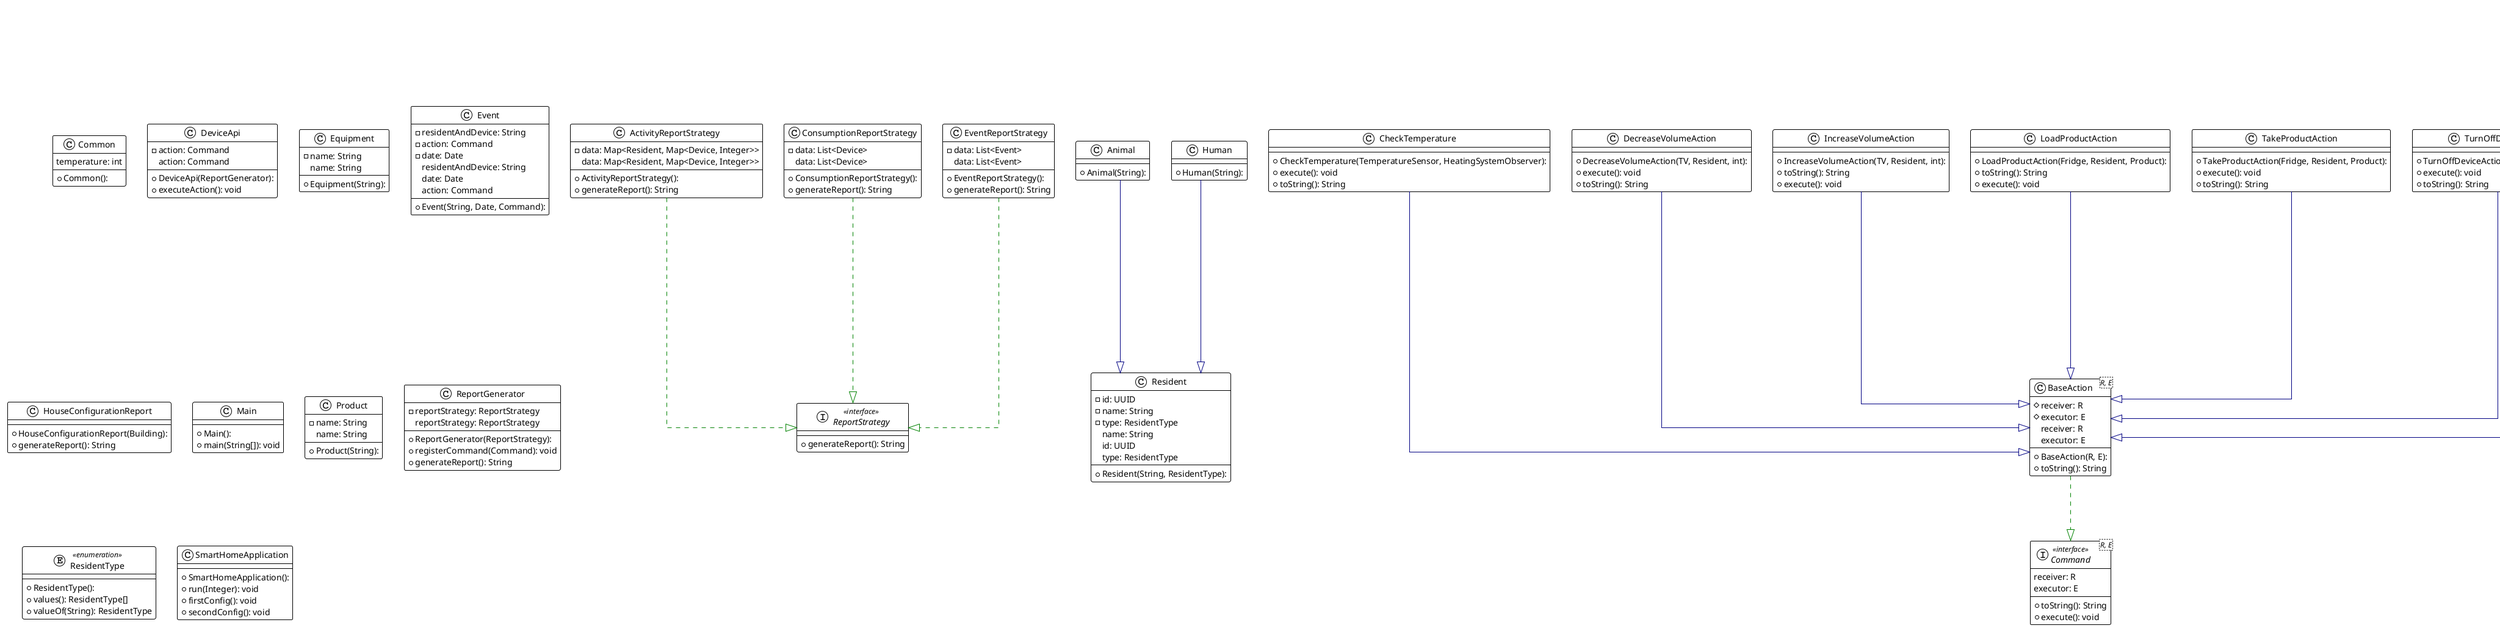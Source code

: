 @startuml

!theme plain
top to bottom direction
skinparam linetype ortho

class ActivityReportStrategy {
  + ActivityReportStrategy(): 
  - data: Map<Resident, Map<Device, Integer>>
  + generateReport(): String
   data: Map<Resident, Map<Device, Integer>>
}
class Animal {
  + Animal(String): 
}
class BaseAction<R, E> {
  + BaseAction(R, E): 
  # receiver: R
  # executor: E
  + toString(): String
   receiver: R
   executor: E
}
class Building {
  + Building(String): 
  - name: String
  + removeComponent(HouseComponent): void
  + appendReport(StringBuilder): void
  + addComponent(HouseComponent): void
   components: List<HouseComponent>
   name: String
}
class CheckTemperature {
  + CheckTemperature(TemperatureSensor, HeatingSystemObserver): 
  + execute(): void
  + toString(): String
}
interface Command<R, E> << interface >> {
  + toString(): String
  + execute(): void
   receiver: R
   executor: E
}
class Common {
  + Common(): 
   temperature: int
}
class Computer {
  + Computer(String, double): 
  - lastTurnOn: Date
  - condition: int
  - usageDuration: double
  - name: String
  - id: UUID
  - powerConsumption: double
  + turnOn(): void
  + turnOff(): void
  + calculateUsageDuration(): void
   name: String
   condition: int
   powerConsumption: double
   id: UUID
   lastTurnOn: Date
   usageDuration: double
   usageConsumption: double
}
class ComputerFactory {
  - ComputerFactory(): 
  - instance: ComputerFactory
  + createDevice(double, String): Device
   instance: ComputerFactory
}
class ConsumptionReportStrategy {
  + ConsumptionReportStrategy(): 
  - data: List<Device>
  + generateReport(): String
   data: List<Device>
}
class DecreaseVolumeAction {
  + DecreaseVolumeAction(TV, Resident, int): 
  + execute(): void
  + toString(): String
}
interface Device << interface >> {
  + turnOn(): void
  + calculateUsageDuration(): void
  + turnOff(): void
   name: String
   condition: int
   powerConsumption: double
   id: UUID
   lastTurnOn: Date
   usageDuration: double
   usageConsumption: double
}
class DeviceApi {
  + DeviceApi(ReportGenerator): 
  - action: Command
  + executeAction(): void
   action: Command
}
class DeviceFactory {
  + DeviceFactory(): 
  + createDevice(double, String): Device
}
class Equipment {
  + Equipment(String): 
  - name: String
   name: String
}
class Event {
  + Event(String, Date, Command): 
  - residentAndDevice: String
  - action: Command
  - date: Date
   residentAndDevice: String
   date: Date
   action: Command
}
class EventReportStrategy {
  + EventReportStrategy(): 
  - data: List<Event>
  + generateReport(): String
   data: List<Event>
}
class Floor {
  + Floor(String): 
  - name: String
  + removeComponent(HouseComponent): void
  + addComponent(HouseComponent): void
  + appendReport(StringBuilder): void
   components: List<HouseComponent>
   name: String
}
class Fridge {
  + Fridge(String, double): 
  - name: String
  - lastTurnOn: Date
  - id: UUID
  - condition: int
  - powerConsumption: double
  - usageDuration: double
  + calculateUsageDuration(): void
  + takeProduct(Product): Product
  + turnOff(): void
  + loadProduct(Product): void
  + turnOn(): void
   name: String
   condition: int
   powerConsumption: double
   id: UUID
   lastTurnOn: Date
   usageDuration: double
   usageConsumption: double
}
class FridgeFactory {
  - FridgeFactory(): 
  - instance: FridgeFactory
  + createDevice(double, String): Device
   instance: FridgeFactory
}
class HeatingSystemObserver {
  + HeatingSystemObserver(): 
  + toString(): String
  + turnOffHeatingSystem(): void
  + update(int): void
}
interface HouseComponent << interface >> {
  + appendReport(StringBuilder): void
  + addComponent(HouseComponent): void
  + removeComponent(HouseComponent): void
   components: List<HouseComponent>
   name: String
}
class HouseConfigurationReport {
  + HouseConfigurationReport(Building): 
  + generateReport(): String
}
class HouseholdAppliancesFactory {
  + HouseholdAppliancesFactory(): 
}
class Human {
  + Human(String): 
}
class IncreaseVolumeAction {
  + IncreaseVolumeAction(TV, Resident, int): 
  + toString(): String
  + execute(): void
}
class LoadProductAction {
  + LoadProductAction(Fridge, Resident, Product): 
  + toString(): String
  + execute(): void
}
class Main {
  + Main(): 
  + main(String[]): void
}
class MultimediaFactory {
  - MultimediaFactory(): 
  - instance: MultimediaFactory
  + createDevice(double, String): Device
   instance: MultimediaFactory
}
interface Observer << interface >> {
  + update(int): void
}
class Product {
  + Product(String): 
  - name: String
   name: String
}
class ReportGenerator {
  + ReportGenerator(ReportStrategy): 
  - reportStrategy: ReportStrategy
  + registerCommand(Command): void
  + generateReport(): String
   reportStrategy: ReportStrategy
}
interface ReportStrategy << interface >> {
  + generateReport(): String
}
class Resident {
  + Resident(String, ResidentType): 
  - id: UUID
  - name: String
  - type: ResidentType
   name: String
   id: UUID
   type: ResidentType
}
enum ResidentType << enumeration >> {
  + ResidentType(): 
  + values(): ResidentType[]
  + valueOf(String): ResidentType
}
class Room {
  + Room(String): 
  - equipment: List<Equipment>
  - name: String
  + removeDevice(Device): void
  + removeComponent(HouseComponent): void
  + addComponent(HouseComponent): void
  + addDevice(Device): void
  + addEquipment(Equipment): void
  + removeEquipment(Equipment): void
  + appendReport(StringBuilder): void
  + addResident(Resident): void
  + removeResident(Resident): void
   components: List<HouseComponent>
   name: String
   equipment: List<Equipment>
}
class SensorFactory {
  - SensorFactory(): 
  - instance: SensorFactory
  + createDevice(double, String): Device
   instance: SensorFactory
}
class SmartHomeApplication {
  + SmartHomeApplication(): 
  + run(Integer): void
  + firstConfig(): void
  + secondConfig(): void
}
class Stove {
  + Stove(String, double): 
  - lastTurnOn: Date
  - name: String
  - id: UUID
  - powerConsumption: double
  - usageDuration: double
  - condition: int
  + calculateUsageDuration(): void
  + turnOff(): void
  + turnOn(): void
   name: String
   condition: int
   powerConsumption: double
   id: UUID
   lastTurnOn: Date
   usageDuration: double
   usageConsumption: double
}
class StoveFactory {
  - StoveFactory(): 
  - instance: StoveFactory
  + createDevice(double, String): Device
   instance: StoveFactory
}
class TV {
  + TV(String, double): 
  - lastTurnOn: Date
  - id: UUID
  - condition: int
  - name: String
  - usageDuration: double
  - powerConsumption: double
  + turnOff(): void
  + changeChannel(): void
  + calculateUsageDuration(): void
  + increaseVolume(int): void
  + turnOn(): void
  + decreaseVolume(int): void
   name: String
   condition: int
   powerConsumption: double
   id: UUID
   lastTurnOn: Date
   usageDuration: double
   usageConsumption: double
}
class TakeProductAction {
  + TakeProductAction(Fridge, Resident, Product): 
  + execute(): void
  + toString(): String
}
class TemperatureSensor {
  + TemperatureSensor(String, double): 
  - observers: List<Observer>
  - usageDuration: double
  - lastTurnOn: Date
  - powerConsumption: double
  - temperature: int
  - id: UUID
  - condition: int
  - name: String
  + addObserver(Observer): void
  + turnOff(): void
  - notifyObservers(): void
  + calculateUsageDuration(): void
  + turnOn(): void
  + removeObserver(Observer): void
   name: String
   condition: int
   temperature: int
   observers: List<Observer>
   powerConsumption: double
   id: UUID
   lastTurnOn: Date
   usageDuration: double
   usageConsumption: double
}
class TurnOffDeviceAction {
  + TurnOffDeviceAction(Device, Resident): 
  + execute(): void
  + toString(): String
}
class TurnOnDeviceAction {
  + TurnOnDeviceAction(Device, Resident): 
  + execute(): void
  + toString(): String
}

ActivityReportStrategy      -[#008200,dashed]-^  ReportStrategy             
Animal                      -[#000082,plain]-^  Resident                   
BaseAction                  -[#008200,dashed]-^  Command                    
Building                    -[#008200,dashed]-^  HouseComponent             
CheckTemperature            -[#000082,plain]-^  BaseAction                 
Computer                    -[#008200,dashed]-^  Device                     
ComputerFactory             -[#000082,plain]-^  HouseholdAppliancesFactory 
ConsumptionReportStrategy   -[#008200,dashed]-^  ReportStrategy             
DecreaseVolumeAction        -[#000082,plain]-^  BaseAction                 
EventReportStrategy         -[#008200,dashed]-^  ReportStrategy             
Floor                       -[#008200,dashed]-^  HouseComponent             
Fridge                      -[#008200,dashed]-^  Device                     
FridgeFactory               -[#000082,plain]-^  HouseholdAppliancesFactory 
HeatingSystemObserver       -[#008200,dashed]-^  Observer                   
HouseholdAppliancesFactory  -[#000082,plain]-^  DeviceFactory              
Human                       -[#000082,plain]-^  Resident                   
IncreaseVolumeAction        -[#000082,plain]-^  BaseAction                 
LoadProductAction           -[#000082,plain]-^  BaseAction                 
MultimediaFactory           -[#000082,plain]-^  DeviceFactory              
Room                        -[#008200,dashed]-^  HouseComponent             
SensorFactory               -[#000082,plain]-^  DeviceFactory              
Stove                       -[#008200,dashed]-^  Device                     
StoveFactory                -[#000082,plain]-^  HouseholdAppliancesFactory 
TV                          -[#008200,dashed]-^  Device                     
TakeProductAction           -[#000082,plain]-^  BaseAction                 
TemperatureSensor           -[#008200,dashed]-^  Device                     
TurnOffDeviceAction         -[#000082,plain]-^  BaseAction                 
TurnOnDeviceAction          -[#000082,plain]-^  BaseAction                 
@enduml
